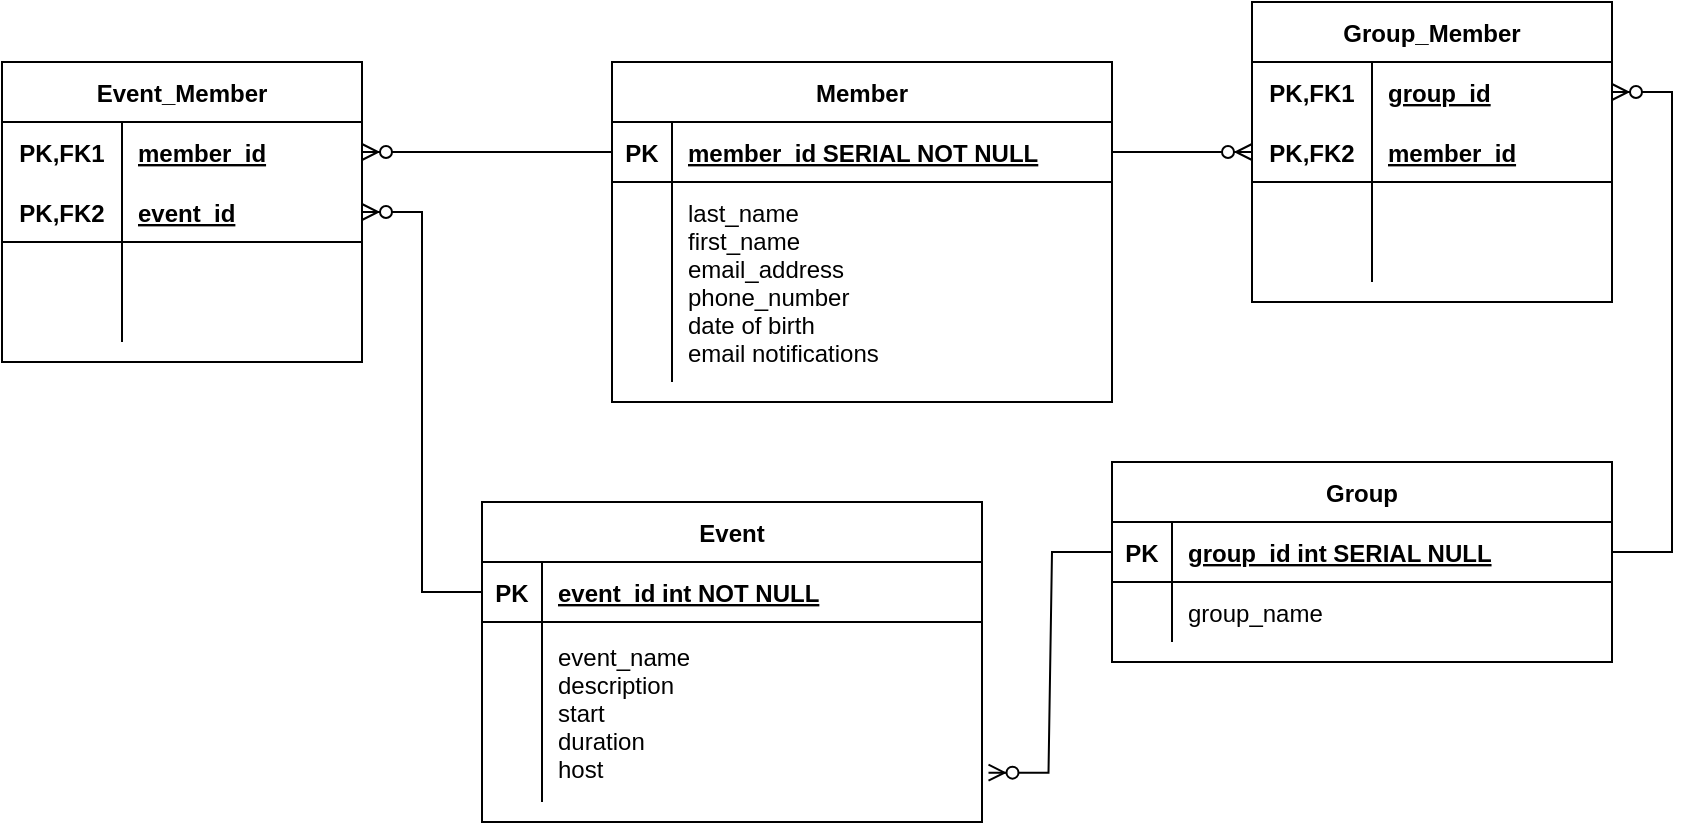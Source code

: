 <mxfile version="16.6.2" type="github">
  <diagram id="R2lEEEUBdFMjLlhIrx00" name="Page-1">
    <mxGraphModel dx="1870" dy="818" grid="1" gridSize="10" guides="1" tooltips="1" connect="1" arrows="1" fold="1" page="1" pageScale="1" pageWidth="850" pageHeight="1100" math="0" shadow="0" extFonts="Permanent Marker^https://fonts.googleapis.com/css?family=Permanent+Marker">
      <root>
        <mxCell id="0" />
        <mxCell id="1" parent="0" />
        <mxCell id="OIYm_-uadP-Li3dV5-uj-2" value="Group" style="shape=table;startSize=30;container=1;collapsible=1;childLayout=tableLayout;fixedRows=1;rowLines=0;fontStyle=1;align=center;resizeLast=1;" vertex="1" parent="1">
          <mxGeometry x="335" y="270" width="250" height="100" as="geometry" />
        </mxCell>
        <mxCell id="OIYm_-uadP-Li3dV5-uj-3" value="" style="shape=partialRectangle;collapsible=0;dropTarget=0;pointerEvents=0;fillColor=none;points=[[0,0.5],[1,0.5]];portConstraint=eastwest;top=0;left=0;right=0;bottom=1;" vertex="1" parent="OIYm_-uadP-Li3dV5-uj-2">
          <mxGeometry y="30" width="250" height="30" as="geometry" />
        </mxCell>
        <mxCell id="OIYm_-uadP-Li3dV5-uj-4" value="PK" style="shape=partialRectangle;overflow=hidden;connectable=0;fillColor=none;top=0;left=0;bottom=0;right=0;fontStyle=1;" vertex="1" parent="OIYm_-uadP-Li3dV5-uj-3">
          <mxGeometry width="30" height="30" as="geometry">
            <mxRectangle width="30" height="30" as="alternateBounds" />
          </mxGeometry>
        </mxCell>
        <mxCell id="OIYm_-uadP-Li3dV5-uj-5" value="group_id int SERIAL NULL " style="shape=partialRectangle;overflow=hidden;connectable=0;fillColor=none;top=0;left=0;bottom=0;right=0;align=left;spacingLeft=6;fontStyle=5;" vertex="1" parent="OIYm_-uadP-Li3dV5-uj-3">
          <mxGeometry x="30" width="220" height="30" as="geometry">
            <mxRectangle width="220" height="30" as="alternateBounds" />
          </mxGeometry>
        </mxCell>
        <mxCell id="OIYm_-uadP-Li3dV5-uj-6" value="" style="shape=partialRectangle;collapsible=0;dropTarget=0;pointerEvents=0;fillColor=none;points=[[0,0.5],[1,0.5]];portConstraint=eastwest;top=0;left=0;right=0;bottom=0;" vertex="1" parent="OIYm_-uadP-Li3dV5-uj-2">
          <mxGeometry y="60" width="250" height="30" as="geometry" />
        </mxCell>
        <mxCell id="OIYm_-uadP-Li3dV5-uj-7" value="" style="shape=partialRectangle;overflow=hidden;connectable=0;fillColor=none;top=0;left=0;bottom=0;right=0;" vertex="1" parent="OIYm_-uadP-Li3dV5-uj-6">
          <mxGeometry width="30" height="30" as="geometry">
            <mxRectangle width="30" height="30" as="alternateBounds" />
          </mxGeometry>
        </mxCell>
        <mxCell id="OIYm_-uadP-Li3dV5-uj-8" value="group_name" style="shape=partialRectangle;overflow=hidden;connectable=0;fillColor=none;top=0;left=0;bottom=0;right=0;align=left;spacingLeft=6;" vertex="1" parent="OIYm_-uadP-Li3dV5-uj-6">
          <mxGeometry x="30" width="220" height="30" as="geometry">
            <mxRectangle width="220" height="30" as="alternateBounds" />
          </mxGeometry>
        </mxCell>
        <mxCell id="OIYm_-uadP-Li3dV5-uj-9" value="Event" style="shape=table;startSize=30;container=1;collapsible=1;childLayout=tableLayout;fixedRows=1;rowLines=0;fontStyle=1;align=center;resizeLast=1;" vertex="1" parent="1">
          <mxGeometry x="20" y="290" width="250" height="160" as="geometry" />
        </mxCell>
        <mxCell id="OIYm_-uadP-Li3dV5-uj-10" value="" style="shape=partialRectangle;collapsible=0;dropTarget=0;pointerEvents=0;fillColor=none;points=[[0,0.5],[1,0.5]];portConstraint=eastwest;top=0;left=0;right=0;bottom=1;" vertex="1" parent="OIYm_-uadP-Li3dV5-uj-9">
          <mxGeometry y="30" width="250" height="30" as="geometry" />
        </mxCell>
        <mxCell id="OIYm_-uadP-Li3dV5-uj-11" value="PK" style="shape=partialRectangle;overflow=hidden;connectable=0;fillColor=none;top=0;left=0;bottom=0;right=0;fontStyle=1;" vertex="1" parent="OIYm_-uadP-Li3dV5-uj-10">
          <mxGeometry width="30" height="30" as="geometry">
            <mxRectangle width="30" height="30" as="alternateBounds" />
          </mxGeometry>
        </mxCell>
        <mxCell id="OIYm_-uadP-Li3dV5-uj-12" value="event_id int NOT NULL " style="shape=partialRectangle;overflow=hidden;connectable=0;fillColor=none;top=0;left=0;bottom=0;right=0;align=left;spacingLeft=6;fontStyle=5;" vertex="1" parent="OIYm_-uadP-Li3dV5-uj-10">
          <mxGeometry x="30" width="220" height="30" as="geometry">
            <mxRectangle width="220" height="30" as="alternateBounds" />
          </mxGeometry>
        </mxCell>
        <mxCell id="OIYm_-uadP-Li3dV5-uj-13" value="" style="shape=partialRectangle;collapsible=0;dropTarget=0;pointerEvents=0;fillColor=none;points=[[0,0.5],[1,0.5]];portConstraint=eastwest;top=0;left=0;right=0;bottom=0;" vertex="1" parent="OIYm_-uadP-Li3dV5-uj-9">
          <mxGeometry y="60" width="250" height="90" as="geometry" />
        </mxCell>
        <mxCell id="OIYm_-uadP-Li3dV5-uj-14" value="" style="shape=partialRectangle;overflow=hidden;connectable=0;fillColor=none;top=0;left=0;bottom=0;right=0;" vertex="1" parent="OIYm_-uadP-Li3dV5-uj-13">
          <mxGeometry width="30" height="90" as="geometry">
            <mxRectangle width="30" height="90" as="alternateBounds" />
          </mxGeometry>
        </mxCell>
        <mxCell id="OIYm_-uadP-Li3dV5-uj-15" value="event_name&#xa;description&#xa;start&#xa;duration&#xa;host" style="shape=partialRectangle;overflow=hidden;connectable=0;fillColor=none;top=0;left=0;bottom=0;right=0;align=left;spacingLeft=6;" vertex="1" parent="OIYm_-uadP-Li3dV5-uj-13">
          <mxGeometry x="30" width="220" height="90" as="geometry">
            <mxRectangle width="220" height="90" as="alternateBounds" />
          </mxGeometry>
        </mxCell>
        <mxCell id="OIYm_-uadP-Li3dV5-uj-20" value="Member" style="shape=table;startSize=30;container=1;collapsible=1;childLayout=tableLayout;fixedRows=1;rowLines=0;fontStyle=1;align=center;resizeLast=1;" vertex="1" parent="1">
          <mxGeometry x="85" y="70" width="250" height="170" as="geometry" />
        </mxCell>
        <mxCell id="OIYm_-uadP-Li3dV5-uj-21" value="" style="shape=partialRectangle;collapsible=0;dropTarget=0;pointerEvents=0;fillColor=none;points=[[0,0.5],[1,0.5]];portConstraint=eastwest;top=0;left=0;right=0;bottom=1;" vertex="1" parent="OIYm_-uadP-Li3dV5-uj-20">
          <mxGeometry y="30" width="250" height="30" as="geometry" />
        </mxCell>
        <mxCell id="OIYm_-uadP-Li3dV5-uj-22" value="PK" style="shape=partialRectangle;overflow=hidden;connectable=0;fillColor=none;top=0;left=0;bottom=0;right=0;fontStyle=1;" vertex="1" parent="OIYm_-uadP-Li3dV5-uj-21">
          <mxGeometry width="30" height="30" as="geometry">
            <mxRectangle width="30" height="30" as="alternateBounds" />
          </mxGeometry>
        </mxCell>
        <mxCell id="OIYm_-uadP-Li3dV5-uj-23" value="member_id SERIAL NOT NULL" style="shape=partialRectangle;overflow=hidden;connectable=0;fillColor=none;top=0;left=0;bottom=0;right=0;align=left;spacingLeft=6;fontStyle=5;" vertex="1" parent="OIYm_-uadP-Li3dV5-uj-21">
          <mxGeometry x="30" width="220" height="30" as="geometry">
            <mxRectangle width="220" height="30" as="alternateBounds" />
          </mxGeometry>
        </mxCell>
        <mxCell id="OIYm_-uadP-Li3dV5-uj-24" value="" style="shape=partialRectangle;collapsible=0;dropTarget=0;pointerEvents=0;fillColor=none;points=[[0,0.5],[1,0.5]];portConstraint=eastwest;top=0;left=0;right=0;bottom=0;" vertex="1" parent="OIYm_-uadP-Li3dV5-uj-20">
          <mxGeometry y="60" width="250" height="100" as="geometry" />
        </mxCell>
        <mxCell id="OIYm_-uadP-Li3dV5-uj-25" value="" style="shape=partialRectangle;overflow=hidden;connectable=0;fillColor=none;top=0;left=0;bottom=0;right=0;" vertex="1" parent="OIYm_-uadP-Li3dV5-uj-24">
          <mxGeometry width="30" height="100" as="geometry">
            <mxRectangle width="30" height="100" as="alternateBounds" />
          </mxGeometry>
        </mxCell>
        <mxCell id="OIYm_-uadP-Li3dV5-uj-26" value="last_name&#xa;first_name&#xa;email_address&#xa;phone_number&#xa;date of birth&#xa;email notifications" style="shape=partialRectangle;overflow=hidden;connectable=0;fillColor=none;top=0;left=0;bottom=0;right=0;align=left;spacingLeft=6;" vertex="1" parent="OIYm_-uadP-Li3dV5-uj-24">
          <mxGeometry x="30" width="220" height="100" as="geometry">
            <mxRectangle width="220" height="100" as="alternateBounds" />
          </mxGeometry>
        </mxCell>
        <mxCell id="OIYm_-uadP-Li3dV5-uj-29" value="Group_Member" style="shape=table;startSize=30;container=1;collapsible=1;childLayout=tableLayout;fixedRows=1;rowLines=0;fontStyle=1;align=center;resizeLast=1;" vertex="1" parent="1">
          <mxGeometry x="405" y="40" width="180" height="150" as="geometry" />
        </mxCell>
        <mxCell id="OIYm_-uadP-Li3dV5-uj-30" value="" style="shape=tableRow;horizontal=0;startSize=0;swimlaneHead=0;swimlaneBody=0;fillColor=none;collapsible=0;dropTarget=0;points=[[0,0.5],[1,0.5]];portConstraint=eastwest;top=0;left=0;right=0;bottom=0;" vertex="1" parent="OIYm_-uadP-Li3dV5-uj-29">
          <mxGeometry y="30" width="180" height="30" as="geometry" />
        </mxCell>
        <mxCell id="OIYm_-uadP-Li3dV5-uj-31" value="PK,FK1" style="shape=partialRectangle;connectable=0;fillColor=none;top=0;left=0;bottom=0;right=0;fontStyle=1;overflow=hidden;" vertex="1" parent="OIYm_-uadP-Li3dV5-uj-30">
          <mxGeometry width="60" height="30" as="geometry">
            <mxRectangle width="60" height="30" as="alternateBounds" />
          </mxGeometry>
        </mxCell>
        <mxCell id="OIYm_-uadP-Li3dV5-uj-32" value="group_id" style="shape=partialRectangle;connectable=0;fillColor=none;top=0;left=0;bottom=0;right=0;align=left;spacingLeft=6;fontStyle=5;overflow=hidden;" vertex="1" parent="OIYm_-uadP-Li3dV5-uj-30">
          <mxGeometry x="60" width="120" height="30" as="geometry">
            <mxRectangle width="120" height="30" as="alternateBounds" />
          </mxGeometry>
        </mxCell>
        <mxCell id="OIYm_-uadP-Li3dV5-uj-33" value="" style="shape=tableRow;horizontal=0;startSize=0;swimlaneHead=0;swimlaneBody=0;fillColor=none;collapsible=0;dropTarget=0;points=[[0,0.5],[1,0.5]];portConstraint=eastwest;top=0;left=0;right=0;bottom=1;" vertex="1" parent="OIYm_-uadP-Li3dV5-uj-29">
          <mxGeometry y="60" width="180" height="30" as="geometry" />
        </mxCell>
        <mxCell id="OIYm_-uadP-Li3dV5-uj-34" value="PK,FK2" style="shape=partialRectangle;connectable=0;fillColor=none;top=0;left=0;bottom=0;right=0;fontStyle=1;overflow=hidden;" vertex="1" parent="OIYm_-uadP-Li3dV5-uj-33">
          <mxGeometry width="60" height="30" as="geometry">
            <mxRectangle width="60" height="30" as="alternateBounds" />
          </mxGeometry>
        </mxCell>
        <mxCell id="OIYm_-uadP-Li3dV5-uj-35" value="member_id" style="shape=partialRectangle;connectable=0;fillColor=none;top=0;left=0;bottom=0;right=0;align=left;spacingLeft=6;fontStyle=5;overflow=hidden;" vertex="1" parent="OIYm_-uadP-Li3dV5-uj-33">
          <mxGeometry x="60" width="120" height="30" as="geometry">
            <mxRectangle width="120" height="30" as="alternateBounds" />
          </mxGeometry>
        </mxCell>
        <mxCell id="OIYm_-uadP-Li3dV5-uj-39" value="" style="shape=tableRow;horizontal=0;startSize=0;swimlaneHead=0;swimlaneBody=0;fillColor=none;collapsible=0;dropTarget=0;points=[[0,0.5],[1,0.5]];portConstraint=eastwest;top=0;left=0;right=0;bottom=0;" vertex="1" parent="OIYm_-uadP-Li3dV5-uj-29">
          <mxGeometry y="90" width="180" height="20" as="geometry" />
        </mxCell>
        <mxCell id="OIYm_-uadP-Li3dV5-uj-40" value="" style="shape=partialRectangle;connectable=0;fillColor=none;top=0;left=0;bottom=0;right=0;editable=1;overflow=hidden;" vertex="1" parent="OIYm_-uadP-Li3dV5-uj-39">
          <mxGeometry width="60" height="20" as="geometry">
            <mxRectangle width="60" height="20" as="alternateBounds" />
          </mxGeometry>
        </mxCell>
        <mxCell id="OIYm_-uadP-Li3dV5-uj-41" value="" style="shape=partialRectangle;connectable=0;fillColor=none;top=0;left=0;bottom=0;right=0;align=left;spacingLeft=6;overflow=hidden;" vertex="1" parent="OIYm_-uadP-Li3dV5-uj-39">
          <mxGeometry x="60" width="120" height="20" as="geometry">
            <mxRectangle width="120" height="20" as="alternateBounds" />
          </mxGeometry>
        </mxCell>
        <mxCell id="OIYm_-uadP-Li3dV5-uj-36" value="" style="shape=tableRow;horizontal=0;startSize=0;swimlaneHead=0;swimlaneBody=0;fillColor=none;collapsible=0;dropTarget=0;points=[[0,0.5],[1,0.5]];portConstraint=eastwest;top=0;left=0;right=0;bottom=0;" vertex="1" parent="OIYm_-uadP-Li3dV5-uj-29">
          <mxGeometry y="110" width="180" height="30" as="geometry" />
        </mxCell>
        <mxCell id="OIYm_-uadP-Li3dV5-uj-37" value="" style="shape=partialRectangle;connectable=0;fillColor=none;top=0;left=0;bottom=0;right=0;editable=1;overflow=hidden;" vertex="1" parent="OIYm_-uadP-Li3dV5-uj-36">
          <mxGeometry width="60" height="30" as="geometry">
            <mxRectangle width="60" height="30" as="alternateBounds" />
          </mxGeometry>
        </mxCell>
        <mxCell id="OIYm_-uadP-Li3dV5-uj-38" value="" style="shape=partialRectangle;connectable=0;fillColor=none;top=0;left=0;bottom=0;right=0;align=left;spacingLeft=6;overflow=hidden;" vertex="1" parent="OIYm_-uadP-Li3dV5-uj-36">
          <mxGeometry x="60" width="120" height="30" as="geometry">
            <mxRectangle width="120" height="30" as="alternateBounds" />
          </mxGeometry>
        </mxCell>
        <mxCell id="OIYm_-uadP-Li3dV5-uj-43" value="" style="edgeStyle=entityRelationEdgeStyle;fontSize=12;html=1;endArrow=ERzeroToMany;endFill=1;rounded=0;entryX=1;entryY=0.5;entryDx=0;entryDy=0;exitX=1;exitY=0.5;exitDx=0;exitDy=0;" edge="1" parent="1" source="OIYm_-uadP-Li3dV5-uj-3" target="OIYm_-uadP-Li3dV5-uj-30">
          <mxGeometry width="100" height="100" relative="1" as="geometry">
            <mxPoint x="760" y="270" as="sourcePoint" />
            <mxPoint x="720" y="50" as="targetPoint" />
          </mxGeometry>
        </mxCell>
        <mxCell id="OIYm_-uadP-Li3dV5-uj-44" value="" style="edgeStyle=entityRelationEdgeStyle;fontSize=12;html=1;endArrow=ERzeroToMany;endFill=1;rounded=0;exitX=0;exitY=0.5;exitDx=0;exitDy=0;entryX=1.013;entryY=0.837;entryDx=0;entryDy=0;entryPerimeter=0;exitPerimeter=0;" edge="1" parent="1" source="OIYm_-uadP-Li3dV5-uj-3" target="OIYm_-uadP-Li3dV5-uj-13">
          <mxGeometry width="100" height="100" relative="1" as="geometry">
            <mxPoint x="350" y="300" as="sourcePoint" />
            <mxPoint x="450" y="200" as="targetPoint" />
          </mxGeometry>
        </mxCell>
        <mxCell id="OIYm_-uadP-Li3dV5-uj-45" value="Event_Member" style="shape=table;startSize=30;container=1;collapsible=1;childLayout=tableLayout;fixedRows=1;rowLines=0;fontStyle=1;align=center;resizeLast=1;" vertex="1" parent="1">
          <mxGeometry x="-220" y="70" width="180" height="150" as="geometry" />
        </mxCell>
        <mxCell id="OIYm_-uadP-Li3dV5-uj-46" value="" style="shape=tableRow;horizontal=0;startSize=0;swimlaneHead=0;swimlaneBody=0;fillColor=none;collapsible=0;dropTarget=0;points=[[0,0.5],[1,0.5]];portConstraint=eastwest;top=0;left=0;right=0;bottom=0;" vertex="1" parent="OIYm_-uadP-Li3dV5-uj-45">
          <mxGeometry y="30" width="180" height="30" as="geometry" />
        </mxCell>
        <mxCell id="OIYm_-uadP-Li3dV5-uj-47" value="PK,FK1" style="shape=partialRectangle;connectable=0;fillColor=none;top=0;left=0;bottom=0;right=0;fontStyle=1;overflow=hidden;" vertex="1" parent="OIYm_-uadP-Li3dV5-uj-46">
          <mxGeometry width="60" height="30" as="geometry">
            <mxRectangle width="60" height="30" as="alternateBounds" />
          </mxGeometry>
        </mxCell>
        <mxCell id="OIYm_-uadP-Li3dV5-uj-48" value="member_id" style="shape=partialRectangle;connectable=0;fillColor=none;top=0;left=0;bottom=0;right=0;align=left;spacingLeft=6;fontStyle=5;overflow=hidden;" vertex="1" parent="OIYm_-uadP-Li3dV5-uj-46">
          <mxGeometry x="60" width="120" height="30" as="geometry">
            <mxRectangle width="120" height="30" as="alternateBounds" />
          </mxGeometry>
        </mxCell>
        <mxCell id="OIYm_-uadP-Li3dV5-uj-49" value="" style="shape=tableRow;horizontal=0;startSize=0;swimlaneHead=0;swimlaneBody=0;fillColor=none;collapsible=0;dropTarget=0;points=[[0,0.5],[1,0.5]];portConstraint=eastwest;top=0;left=0;right=0;bottom=1;" vertex="1" parent="OIYm_-uadP-Li3dV5-uj-45">
          <mxGeometry y="60" width="180" height="30" as="geometry" />
        </mxCell>
        <mxCell id="OIYm_-uadP-Li3dV5-uj-50" value="PK,FK2" style="shape=partialRectangle;connectable=0;fillColor=none;top=0;left=0;bottom=0;right=0;fontStyle=1;overflow=hidden;" vertex="1" parent="OIYm_-uadP-Li3dV5-uj-49">
          <mxGeometry width="60" height="30" as="geometry">
            <mxRectangle width="60" height="30" as="alternateBounds" />
          </mxGeometry>
        </mxCell>
        <mxCell id="OIYm_-uadP-Li3dV5-uj-51" value="event_id" style="shape=partialRectangle;connectable=0;fillColor=none;top=0;left=0;bottom=0;right=0;align=left;spacingLeft=6;fontStyle=5;overflow=hidden;" vertex="1" parent="OIYm_-uadP-Li3dV5-uj-49">
          <mxGeometry x="60" width="120" height="30" as="geometry">
            <mxRectangle width="120" height="30" as="alternateBounds" />
          </mxGeometry>
        </mxCell>
        <mxCell id="OIYm_-uadP-Li3dV5-uj-52" value="" style="shape=tableRow;horizontal=0;startSize=0;swimlaneHead=0;swimlaneBody=0;fillColor=none;collapsible=0;dropTarget=0;points=[[0,0.5],[1,0.5]];portConstraint=eastwest;top=0;left=0;right=0;bottom=0;" vertex="1" parent="OIYm_-uadP-Li3dV5-uj-45">
          <mxGeometry y="90" width="180" height="30" as="geometry" />
        </mxCell>
        <mxCell id="OIYm_-uadP-Li3dV5-uj-53" value="" style="shape=partialRectangle;connectable=0;fillColor=none;top=0;left=0;bottom=0;right=0;editable=1;overflow=hidden;" vertex="1" parent="OIYm_-uadP-Li3dV5-uj-52">
          <mxGeometry width="60" height="30" as="geometry">
            <mxRectangle width="60" height="30" as="alternateBounds" />
          </mxGeometry>
        </mxCell>
        <mxCell id="OIYm_-uadP-Li3dV5-uj-54" value="" style="shape=partialRectangle;connectable=0;fillColor=none;top=0;left=0;bottom=0;right=0;align=left;spacingLeft=6;overflow=hidden;" vertex="1" parent="OIYm_-uadP-Li3dV5-uj-52">
          <mxGeometry x="60" width="120" height="30" as="geometry">
            <mxRectangle width="120" height="30" as="alternateBounds" />
          </mxGeometry>
        </mxCell>
        <mxCell id="OIYm_-uadP-Li3dV5-uj-55" value="" style="shape=tableRow;horizontal=0;startSize=0;swimlaneHead=0;swimlaneBody=0;fillColor=none;collapsible=0;dropTarget=0;points=[[0,0.5],[1,0.5]];portConstraint=eastwest;top=0;left=0;right=0;bottom=0;" vertex="1" parent="OIYm_-uadP-Li3dV5-uj-45">
          <mxGeometry y="120" width="180" height="20" as="geometry" />
        </mxCell>
        <mxCell id="OIYm_-uadP-Li3dV5-uj-56" value="" style="shape=partialRectangle;connectable=0;fillColor=none;top=0;left=0;bottom=0;right=0;editable=1;overflow=hidden;" vertex="1" parent="OIYm_-uadP-Li3dV5-uj-55">
          <mxGeometry width="60" height="20" as="geometry">
            <mxRectangle width="60" height="20" as="alternateBounds" />
          </mxGeometry>
        </mxCell>
        <mxCell id="OIYm_-uadP-Li3dV5-uj-57" value="" style="shape=partialRectangle;connectable=0;fillColor=none;top=0;left=0;bottom=0;right=0;align=left;spacingLeft=6;overflow=hidden;" vertex="1" parent="OIYm_-uadP-Li3dV5-uj-55">
          <mxGeometry x="60" width="120" height="20" as="geometry">
            <mxRectangle width="120" height="20" as="alternateBounds" />
          </mxGeometry>
        </mxCell>
        <mxCell id="OIYm_-uadP-Li3dV5-uj-58" value="" style="edgeStyle=entityRelationEdgeStyle;fontSize=12;html=1;endArrow=ERzeroToMany;endFill=1;rounded=0;entryX=1;entryY=0.5;entryDx=0;entryDy=0;exitX=0;exitY=0.5;exitDx=0;exitDy=0;" edge="1" parent="1" source="OIYm_-uadP-Li3dV5-uj-21" target="OIYm_-uadP-Li3dV5-uj-46">
          <mxGeometry width="100" height="100" relative="1" as="geometry">
            <mxPoint x="-70" y="210" as="sourcePoint" />
            <mxPoint x="30" y="110" as="targetPoint" />
          </mxGeometry>
        </mxCell>
        <mxCell id="OIYm_-uadP-Li3dV5-uj-59" value="" style="edgeStyle=entityRelationEdgeStyle;fontSize=12;html=1;endArrow=ERzeroToMany;endFill=1;rounded=0;entryX=0;entryY=0.5;entryDx=0;entryDy=0;exitX=1;exitY=0.5;exitDx=0;exitDy=0;" edge="1" parent="1" source="OIYm_-uadP-Li3dV5-uj-21" target="OIYm_-uadP-Li3dV5-uj-33">
          <mxGeometry width="100" height="100" relative="1" as="geometry">
            <mxPoint x="300" y="120" as="sourcePoint" />
            <mxPoint x="300" y="40" as="targetPoint" />
          </mxGeometry>
        </mxCell>
        <mxCell id="OIYm_-uadP-Li3dV5-uj-60" value="" style="edgeStyle=entityRelationEdgeStyle;fontSize=12;html=1;endArrow=ERzeroToMany;endFill=1;rounded=0;entryX=1;entryY=0.5;entryDx=0;entryDy=0;exitX=0;exitY=0.5;exitDx=0;exitDy=0;" edge="1" parent="1" source="OIYm_-uadP-Li3dV5-uj-10" target="OIYm_-uadP-Li3dV5-uj-49">
          <mxGeometry width="100" height="100" relative="1" as="geometry">
            <mxPoint x="-120" y="280" as="sourcePoint" />
            <mxPoint x="-235" y="280" as="targetPoint" />
          </mxGeometry>
        </mxCell>
      </root>
    </mxGraphModel>
  </diagram>
</mxfile>
